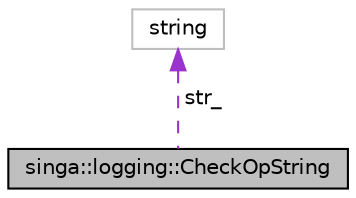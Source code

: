 digraph "singa::logging::CheckOpString"
{
  edge [fontname="Helvetica",fontsize="10",labelfontname="Helvetica",labelfontsize="10"];
  node [fontname="Helvetica",fontsize="10",shape=record];
  Node1 [label="singa::logging::CheckOpString",height=0.2,width=0.4,color="black", fillcolor="grey75", style="filled", fontcolor="black"];
  Node2 -> Node1 [dir="back",color="darkorchid3",fontsize="10",style="dashed",label=" str_" ,fontname="Helvetica"];
  Node2 [label="string",height=0.2,width=0.4,color="grey75", fillcolor="white", style="filled"];
}
